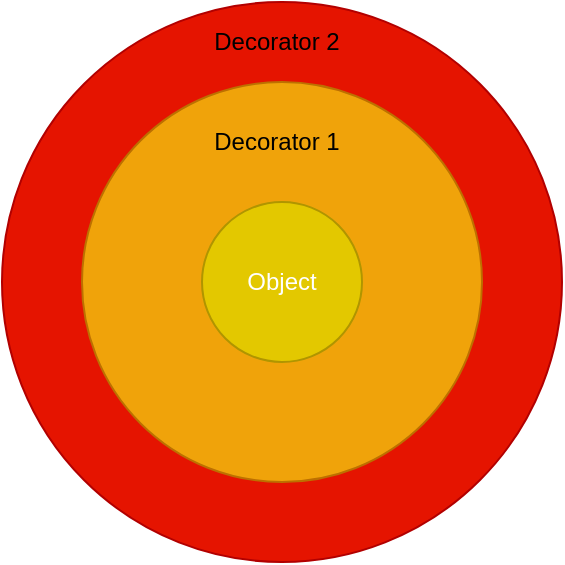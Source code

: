 <mxfile version="14.2.4" type="embed">
    <diagram id="VOx5Xb6eXTQpwjHi5U1O" name="Page-1">
        <mxGraphModel dx="741" dy="624" grid="1" gridSize="10" guides="1" tooltips="1" connect="1" arrows="1" fold="1" page="1" pageScale="1" pageWidth="850" pageHeight="1100" math="0" shadow="0">
            <root>
                <mxCell id="0"/>
                <mxCell id="1" parent="0"/>
                <mxCell id="2" value="" style="ellipse;whiteSpace=wrap;html=1;aspect=fixed;fillColor=#e51400;strokeColor=#B20000;fontColor=#ffffff;" vertex="1" parent="1">
                    <mxGeometry x="285" y="160" width="280" height="280" as="geometry"/>
                </mxCell>
                <mxCell id="3" value="" style="ellipse;whiteSpace=wrap;html=1;aspect=fixed;fillColor=#f0a30a;strokeColor=#BD7000;fontColor=#ffffff;" vertex="1" parent="1">
                    <mxGeometry x="325" y="200" width="200" height="200" as="geometry"/>
                </mxCell>
                <mxCell id="4" value="Object" style="ellipse;whiteSpace=wrap;html=1;aspect=fixed;fillColor=#e3c800;strokeColor=#B09500;fontColor=#ffffff;" vertex="1" parent="1">
                    <mxGeometry x="385" y="260" width="80" height="80" as="geometry"/>
                </mxCell>
                <mxCell id="5" value="Decorator 2" style="text;html=1;align=center;verticalAlign=middle;whiteSpace=wrap;rounded=0;" vertex="1" parent="1">
                    <mxGeometry x="380" y="170" width="85" height="20" as="geometry"/>
                </mxCell>
                <mxCell id="6" value="Decorator 1" style="text;html=1;align=center;verticalAlign=middle;whiteSpace=wrap;rounded=0;" vertex="1" parent="1">
                    <mxGeometry x="380" y="220" width="85" height="20" as="geometry"/>
                </mxCell>
            </root>
        </mxGraphModel>
    </diagram>
</mxfile>